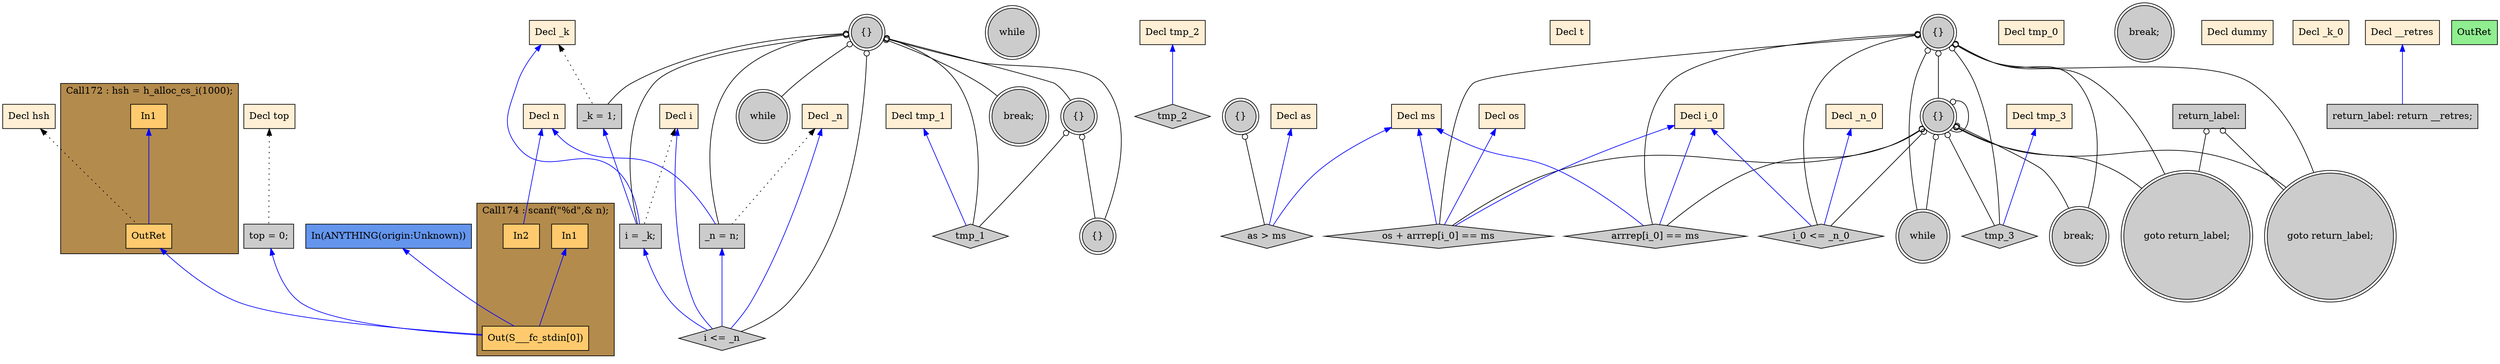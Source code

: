 digraph G {
  rankdir=TB;
  node [style="filled", ];
  64 [label="In1", fillcolor="#FFCA6E", shape=box, ];
  65 [label="In2", fillcolor="#FFCA6E", shape=box, ];
  66 [label="Out(S___fc_stdin[0])", fillcolor="#FFCA6E", shape=box, ];
  67 [label="{}", fillcolor="#CCCCCC", shape=doublecircle, ];
  68 [label="_k = 1;", fillcolor="#CCCCCC", shape=box, ];
  69 [label="_n = n;", fillcolor="#CCCCCC", shape=box, ];
  70 [label="i = _k;", fillcolor="#CCCCCC", shape=box, ];
  71 [label="while", fillcolor="#CCCCCC", shape=doublecircle, ];
  72 [label="i <= _n", fillcolor="#CCCCCC", shape=diamond, ];
  40 [label="Decl hsh", fillcolor="#FFEFD5", shape=box, ];
  73 [label="{}", fillcolor="#CCCCCC", shape=doublecircle, ];
  41 [label="Decl top", fillcolor="#FFEFD5", shape=box, ];
  74 [label="tmp_1", fillcolor="#CCCCCC", shape=diamond, ];
  42 [label="Decl n", fillcolor="#FFEFD5", shape=box, ];
  75 [label="{}", fillcolor="#CCCCCC", shape=doublecircle, ];
  43 [label="Decl _k", fillcolor="#FFEFD5", shape=box, ];
  76 [label="break;", fillcolor="#CCCCCC", shape=doublecircle, ];
  44 [label="Decl _n", fillcolor="#FFEFD5", shape=box, ];
  77 [label="while", fillcolor="#CCCCCC", shape=doublecircle, ];
  45 [label="Decl i", fillcolor="#FFEFD5", shape=box, ];
  78 [label="tmp_2", fillcolor="#CCCCCC", shape=diamond, ];
  46 [label="Decl t", fillcolor="#FFEFD5", shape=box, ];
  79 [label="{}", fillcolor="#CCCCCC", shape=doublecircle, ];
  47 [label="Decl tmp_0", fillcolor="#FFEFD5", shape=box, ];
  80 [label="as > ms", fillcolor="#CCCCCC", shape=diamond, ];
  48 [label="Decl tmp_1", fillcolor="#FFEFD5", shape=box, ];
  81 [label="break;", fillcolor="#CCCCCC", shape=doublecircle, ];
  49 [label="Decl ms", fillcolor="#FFEFD5", shape=box, ];
  82 [label="{}", fillcolor="#CCCCCC", shape=doublecircle, ];
  50 [label="Decl as", fillcolor="#FFEFD5", shape=box, ];
  83 [label="while", fillcolor="#CCCCCC", shape=doublecircle, ];
  51 [label="Decl dummy", fillcolor="#FFEFD5", shape=box, ];
  84 [label="i_0 <= _n_0", fillcolor="#CCCCCC", shape=diamond, ];
  52 [label="Decl tmp_2", fillcolor="#FFEFD5", shape=box, ];
  85 [label="{}", fillcolor="#CCCCCC", shape=doublecircle, ];
  53 [label="Decl _k_0", fillcolor="#FFEFD5", shape=box, ];
  86 [label="tmp_3", fillcolor="#CCCCCC", shape=diamond, ];
  54 [label="Decl _n_0", fillcolor="#FFEFD5", shape=box, ];
  87 [label="os + arrrep[i_0] == ms", fillcolor="#CCCCCC", shape=diamond, ];
  55 [label="Decl i_0", fillcolor="#FFEFD5", shape=box, ];
  88 [label="arrrep[i_0] == ms", fillcolor="#CCCCCC", shape=diamond, ];
  56 [label="Decl os", fillcolor="#FFEFD5", shape=box, ];
  89 [label="break;", fillcolor="#CCCCCC", shape=doublecircle, ];
  57 [label="Decl tmp_3", fillcolor="#FFEFD5", shape=box, ];
  90 [label="goto return_label;", fillcolor="#CCCCCC", shape=doublecircle, ];
  58 [label="Decl __retres", fillcolor="#FFEFD5", shape=box, ];
  91 [label="return_label:", fillcolor="#CCCCCC", shape=box, ];
  92 [label="goto return_label;", fillcolor="#CCCCCC", shape=doublecircle, ];
  60 [label="In1", fillcolor="#FFCA6E", shape=box, ];
  93 [label="return_label: return __retres;", fillcolor="#CCCCCC", shape=box, ];
  61 [label="OutRet", fillcolor="#FFCA6E", shape=box, ];
  94 [label="OutRet", fillcolor="#90EE90", shape=box, ];
  62 [label="top = 0;", fillcolor="#CCCCCC", shape=box, ];
  95 [label="In(ANYTHING(origin:Unknown))", fillcolor="#6495ED", shape=box, ];
  
  subgraph cluster_Call172 { label="Call172 : hsh = h_alloc_cs_i(1000);";
                             fillcolor="#B38B4D"; style="filled"; 61;60;
     };
  subgraph cluster_Call174 { label="Call174 : scanf(\"%d\",& n);";
                             fillcolor="#B38B4D"; style="filled"; 66;65;64;
     };
  
  edge [dir=back, ];
  42 -> 65 [color="#0000FF", ];
  61 -> 66 [color="#0000FF", ];
  62 -> 66 [color="#0000FF", ];
  64 -> 66 [color="#0000FF", ];
  95 -> 66 [color="#0000FF", ];
  43 -> 68 [color="#000000", style="dotted", ];
  67 -> 68 [color="#000000", arrowtail=odot, ];
  42 -> 69 [color="#0000FF", ];
  44 -> 69 [color="#000000", style="dotted", ];
  67 -> 69 [color="#000000", arrowtail=odot, ];
  43 -> 70 [color="#0000FF", ];
  45 -> 70 [color="#000000", style="dotted", ];
  67 -> 70 [color="#000000", arrowtail=odot, ];
  68 -> 70 [color="#0000FF", ];
  67 -> 71 [color="#000000", arrowtail=odot, ];
  44 -> 72 [color="#0000FF", ];
  45 -> 72 [color="#0000FF", ];
  67 -> 72 [color="#000000", arrowtail=odot, ];
  69 -> 72 [color="#0000FF", ];
  70 -> 72 [color="#0000FF", ];
  67 -> 73 [color="#000000", arrowtail=odot, ];
  48 -> 74 [color="#0000FF", ];
  67 -> 74 [color="#000000", arrowtail=odot, ];
  73 -> 74 [color="#000000", arrowtail=odot, ];
  67 -> 75 [color="#000000", arrowtail=odot, ];
  73 -> 75 [color="#000000", arrowtail=odot, ];
  67 -> 76 [color="#000000", arrowtail=odot, ];
  52 -> 78 [color="#0000FF", ];
  49 -> 80 [color="#0000FF", ];
  50 -> 80 [color="#0000FF", ];
  79 -> 80 [color="#000000", arrowtail=odot, ];
  82 -> 83 [color="#000000", arrowtail=odot, ];
  85 -> 83 [color="#000000", arrowtail=odot, ];
  54 -> 84 [color="#0000FF", ];
  55 -> 84 [color="#0000FF", ];
  82 -> 84 [color="#000000", arrowtail=odot, ];
  85 -> 84 [color="#000000", arrowtail=odot, ];
  82 -> 85 [color="#000000", arrowtail=odot, ];
  85 -> 85 [color="#000000", arrowtail=odot, ];
  57 -> 86 [color="#0000FF", ];
  82 -> 86 [color="#000000", arrowtail=odot, ];
  85 -> 86 [color="#000000", arrowtail=odot, ];
  49 -> 87 [color="#0000FF", ];
  55 -> 87 [color="#0000FF", ];
  56 -> 87 [color="#0000FF", ];
  82 -> 87 [color="#000000", arrowtail=odot, ];
  85 -> 87 [color="#000000", arrowtail=odot, ];
  49 -> 88 [color="#0000FF", ];
  55 -> 88 [color="#0000FF", ];
  82 -> 88 [color="#000000", arrowtail=odot, ];
  85 -> 88 [color="#000000", arrowtail=odot, ];
  82 -> 89 [color="#000000", arrowtail=odot, ];
  85 -> 89 [color="#000000", arrowtail=odot, ];
  82 -> 90 [color="#000000", arrowtail=odot, ];
  85 -> 90 [color="#000000", arrowtail=odot, ];
  91 -> 90 [color="#000000", arrowtail=odot, ];
  82 -> 92 [color="#000000", arrowtail=odot, ];
  85 -> 92 [color="#000000", arrowtail=odot, ];
  91 -> 92 [color="#000000", arrowtail=odot, ];
  58 -> 93 [color="#0000FF", ];
  40 -> 61 [color="#000000", style="dotted", ];
  60 -> 61 [color="#0000FF", ];
  41 -> 62 [color="#000000", style="dotted", ];
  
  }